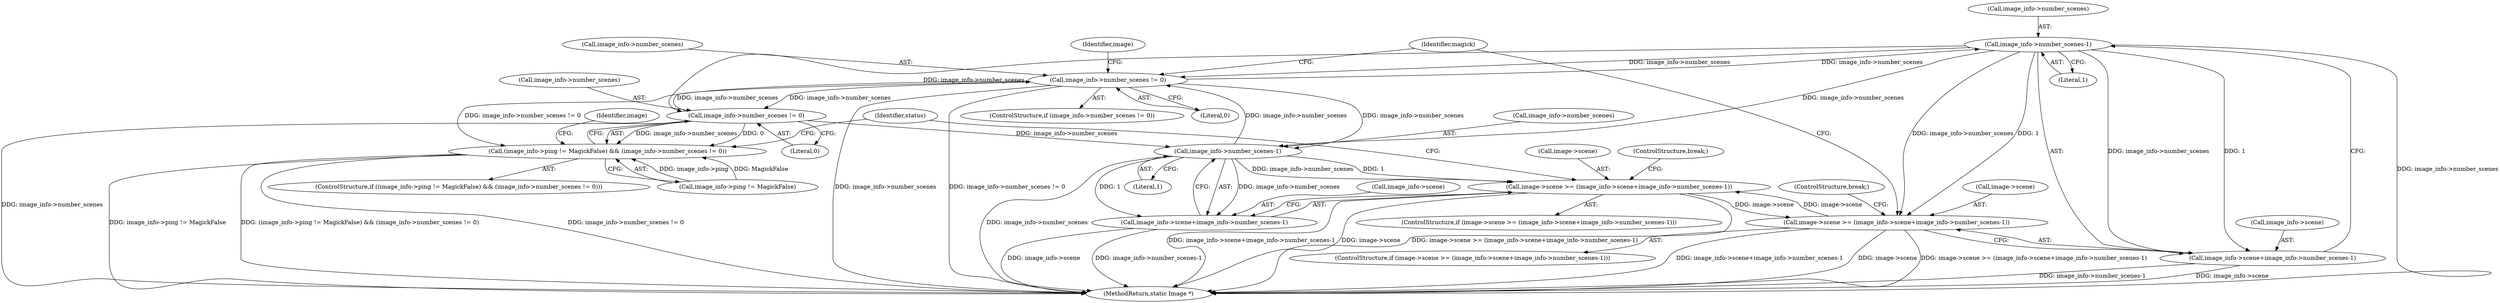 digraph "0_ImageMagick_ecb31dbad39ccdc65868d5d2a37f0f0521250832@pointer" {
"1003842" [label="(Call,image_info->number_scenes-1)"];
"1003828" [label="(Call,image_info->number_scenes != 0)"];
"1001512" [label="(Call,image_info->number_scenes-1)"];
"1003842" [label="(Call,image_info->number_scenes-1)"];
"1001498" [label="(Call,image_info->number_scenes != 0)"];
"1001492" [label="(Call,(image_info->ping != MagickFalse) && (image_info->number_scenes != 0))"];
"1001504" [label="(Call,image->scene >= (image_info->scene+image_info->number_scenes-1))"];
"1003834" [label="(Call,image->scene >= (image_info->scene+image_info->number_scenes-1))"];
"1001508" [label="(Call,image_info->scene+image_info->number_scenes-1)"];
"1003838" [label="(Call,image_info->scene+image_info->number_scenes-1)"];
"1003829" [label="(Call,image_info->number_scenes)"];
"1003839" [label="(Call,image_info->scene)"];
"1001505" [label="(Call,image->scene)"];
"1001516" [label="(Literal,1)"];
"1003834" [label="(Call,image->scene >= (image_info->scene+image_info->number_scenes-1))"];
"1001513" [label="(Call,image_info->number_scenes)"];
"1003836" [label="(Identifier,image)"];
"1003842" [label="(Call,image_info->number_scenes-1)"];
"1001499" [label="(Call,image_info->number_scenes)"];
"1001502" [label="(Literal,0)"];
"1001517" [label="(ControlStructure,break;)"];
"1003835" [label="(Call,image->scene)"];
"1001492" [label="(Call,(image_info->ping != MagickFalse) && (image_info->number_scenes != 0))"];
"1003833" [label="(ControlStructure,if (image->scene >= (image_info->scene+image_info->number_scenes-1)))"];
"1001498" [label="(Call,image_info->number_scenes != 0)"];
"1001506" [label="(Identifier,image)"];
"1003847" [label="(ControlStructure,break;)"];
"1003838" [label="(Call,image_info->scene+image_info->number_scenes-1)"];
"1001512" [label="(Call,image_info->number_scenes-1)"];
"1003846" [label="(Literal,1)"];
"1003827" [label="(ControlStructure,if (image_info->number_scenes != 0))"];
"1001508" [label="(Call,image_info->scene+image_info->number_scenes-1)"];
"1003828" [label="(Call,image_info->number_scenes != 0)"];
"1001503" [label="(ControlStructure,if (image->scene >= (image_info->scene+image_info->number_scenes-1)))"];
"1001504" [label="(Call,image->scene >= (image_info->scene+image_info->number_scenes-1))"];
"1003843" [label="(Call,image_info->number_scenes)"];
"1003832" [label="(Literal,0)"];
"1001519" [label="(Identifier,status)"];
"1003949" [label="(MethodReturn,static Image *)"];
"1001509" [label="(Call,image_info->scene)"];
"1001491" [label="(ControlStructure,if ((image_info->ping != MagickFalse) && (image_info->number_scenes != 0)))"];
"1003850" [label="(Identifier,magick)"];
"1001493" [label="(Call,image_info->ping != MagickFalse)"];
"1003842" -> "1003838"  [label="AST: "];
"1003842" -> "1003846"  [label="CFG: "];
"1003843" -> "1003842"  [label="AST: "];
"1003846" -> "1003842"  [label="AST: "];
"1003838" -> "1003842"  [label="CFG: "];
"1003842" -> "1003949"  [label="DDG: image_info->number_scenes"];
"1003842" -> "1001498"  [label="DDG: image_info->number_scenes"];
"1003842" -> "1001512"  [label="DDG: image_info->number_scenes"];
"1003842" -> "1003828"  [label="DDG: image_info->number_scenes"];
"1003842" -> "1003834"  [label="DDG: image_info->number_scenes"];
"1003842" -> "1003834"  [label="DDG: 1"];
"1003842" -> "1003838"  [label="DDG: image_info->number_scenes"];
"1003842" -> "1003838"  [label="DDG: 1"];
"1003828" -> "1003842"  [label="DDG: image_info->number_scenes"];
"1003828" -> "1003827"  [label="AST: "];
"1003828" -> "1003832"  [label="CFG: "];
"1003829" -> "1003828"  [label="AST: "];
"1003832" -> "1003828"  [label="AST: "];
"1003836" -> "1003828"  [label="CFG: "];
"1003850" -> "1003828"  [label="CFG: "];
"1003828" -> "1003949"  [label="DDG: image_info->number_scenes"];
"1003828" -> "1003949"  [label="DDG: image_info->number_scenes != 0"];
"1003828" -> "1001492"  [label="DDG: image_info->number_scenes != 0"];
"1003828" -> "1001498"  [label="DDG: image_info->number_scenes"];
"1003828" -> "1001512"  [label="DDG: image_info->number_scenes"];
"1001512" -> "1003828"  [label="DDG: image_info->number_scenes"];
"1001498" -> "1003828"  [label="DDG: image_info->number_scenes"];
"1001512" -> "1001508"  [label="AST: "];
"1001512" -> "1001516"  [label="CFG: "];
"1001513" -> "1001512"  [label="AST: "];
"1001516" -> "1001512"  [label="AST: "];
"1001508" -> "1001512"  [label="CFG: "];
"1001512" -> "1003949"  [label="DDG: image_info->number_scenes"];
"1001512" -> "1001504"  [label="DDG: image_info->number_scenes"];
"1001512" -> "1001504"  [label="DDG: 1"];
"1001512" -> "1001508"  [label="DDG: image_info->number_scenes"];
"1001512" -> "1001508"  [label="DDG: 1"];
"1001498" -> "1001512"  [label="DDG: image_info->number_scenes"];
"1001498" -> "1001492"  [label="AST: "];
"1001498" -> "1001502"  [label="CFG: "];
"1001499" -> "1001498"  [label="AST: "];
"1001502" -> "1001498"  [label="AST: "];
"1001492" -> "1001498"  [label="CFG: "];
"1001498" -> "1003949"  [label="DDG: image_info->number_scenes"];
"1001498" -> "1001492"  [label="DDG: image_info->number_scenes"];
"1001498" -> "1001492"  [label="DDG: 0"];
"1001492" -> "1001491"  [label="AST: "];
"1001492" -> "1001493"  [label="CFG: "];
"1001493" -> "1001492"  [label="AST: "];
"1001506" -> "1001492"  [label="CFG: "];
"1001519" -> "1001492"  [label="CFG: "];
"1001492" -> "1003949"  [label="DDG: image_info->ping != MagickFalse"];
"1001492" -> "1003949"  [label="DDG: (image_info->ping != MagickFalse) && (image_info->number_scenes != 0)"];
"1001492" -> "1003949"  [label="DDG: image_info->number_scenes != 0"];
"1001493" -> "1001492"  [label="DDG: image_info->ping"];
"1001493" -> "1001492"  [label="DDG: MagickFalse"];
"1001504" -> "1001503"  [label="AST: "];
"1001504" -> "1001508"  [label="CFG: "];
"1001505" -> "1001504"  [label="AST: "];
"1001508" -> "1001504"  [label="AST: "];
"1001517" -> "1001504"  [label="CFG: "];
"1001519" -> "1001504"  [label="CFG: "];
"1001504" -> "1003949"  [label="DDG: image->scene >= (image_info->scene+image_info->number_scenes-1)"];
"1001504" -> "1003949"  [label="DDG: image_info->scene+image_info->number_scenes-1"];
"1001504" -> "1003949"  [label="DDG: image->scene"];
"1003834" -> "1001504"  [label="DDG: image->scene"];
"1001504" -> "1003834"  [label="DDG: image->scene"];
"1003834" -> "1003833"  [label="AST: "];
"1003834" -> "1003838"  [label="CFG: "];
"1003835" -> "1003834"  [label="AST: "];
"1003838" -> "1003834"  [label="AST: "];
"1003847" -> "1003834"  [label="CFG: "];
"1003850" -> "1003834"  [label="CFG: "];
"1003834" -> "1003949"  [label="DDG: image_info->scene+image_info->number_scenes-1"];
"1003834" -> "1003949"  [label="DDG: image->scene"];
"1003834" -> "1003949"  [label="DDG: image->scene >= (image_info->scene+image_info->number_scenes-1)"];
"1001509" -> "1001508"  [label="AST: "];
"1001508" -> "1003949"  [label="DDG: image_info->scene"];
"1001508" -> "1003949"  [label="DDG: image_info->number_scenes-1"];
"1003839" -> "1003838"  [label="AST: "];
"1003838" -> "1003949"  [label="DDG: image_info->number_scenes-1"];
"1003838" -> "1003949"  [label="DDG: image_info->scene"];
}
